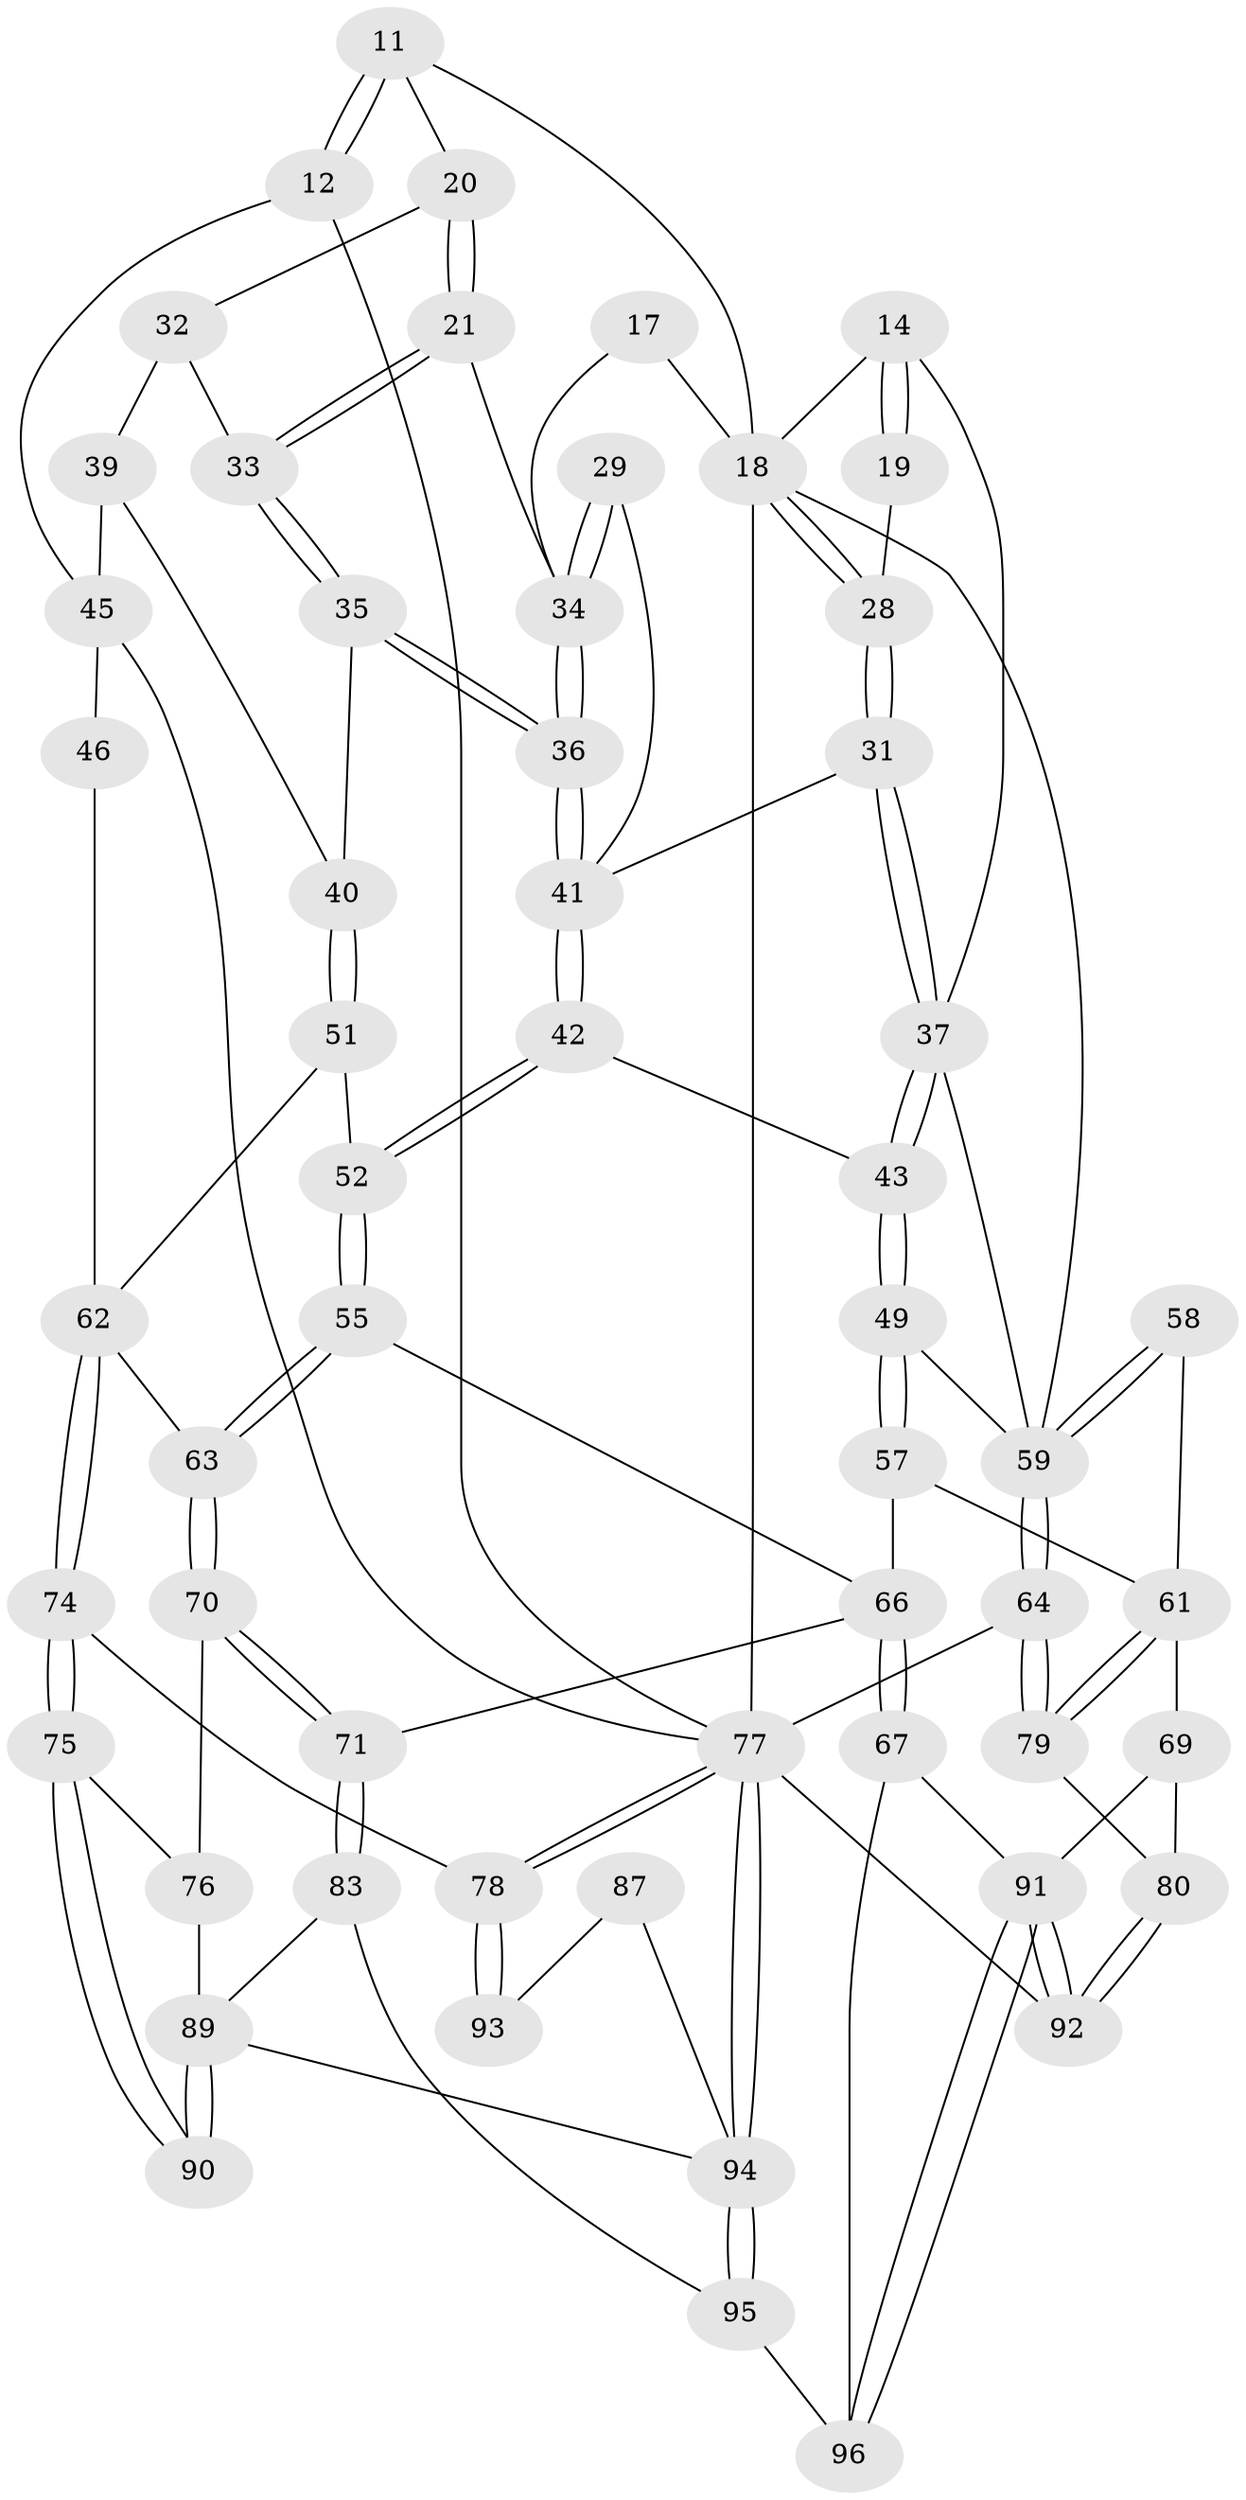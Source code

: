 // original degree distribution, {3: 0.020833333333333332, 4: 0.23958333333333334, 5: 0.5208333333333334, 6: 0.21875}
// Generated by graph-tools (version 1.1) at 2025/06/03/04/25 22:06:05]
// undirected, 57 vertices, 130 edges
graph export_dot {
graph [start="1"]
  node [color=gray90,style=filled];
  11 [pos="+0.7032951476092455+0"];
  12 [pos="+1+0"];
  14 [pos="+0.17619055768564867+0.16698473182963264",super="+2+3"];
  17 [pos="+0.4648400362474863+0.13755037615774496"];
  18 [pos="+0.36535365113673934+0.10533056429951682",super="+10"];
  19 [pos="+0.18144242798533092+0.16507395738126182"];
  20 [pos="+0.6848637020647578+0"];
  21 [pos="+0.566013350963153+0.14143784170110849"];
  28 [pos="+0.35322265068801406+0.16524249496913543"];
  29 [pos="+0.4464518541710842+0.21049554093416117"];
  31 [pos="+0.3646428011204401+0.22664166804494176"];
  32 [pos="+0.6689438473320809+0.21677350560528452",super="+27"];
  33 [pos="+0.6153813941192339+0.22069020168266448"];
  34 [pos="+0.5237614028392161+0.28869147370951875",super="+22+23"];
  35 [pos="+0.5765154667607126+0.29131111559694256"];
  36 [pos="+0.5283772494242568+0.30291690270935157"];
  37 [pos="+0.3365869296704166+0.27000813209854896",super="+15+16"];
  39 [pos="+0.7249845412536006+0.31075682392905235",super="+38+26"];
  40 [pos="+0.6468901529620148+0.3239361077765414"];
  41 [pos="+0.5147151857979877+0.32239042712515187",super="+30"];
  42 [pos="+0.4974418852606115+0.364340780669649"];
  43 [pos="+0.33742979051599964+0.3315360769132255"];
  45 [pos="+0.9321684572859857+0.4569647845086473",super="+44"];
  46 [pos="+0.8125151428217131+0.49018133124165"];
  49 [pos="+0.28490006539504426+0.40649859516923387"];
  51 [pos="+0.6143524441855739+0.42110489454513217"];
  52 [pos="+0.5115167215599811+0.42558403316159793"];
  55 [pos="+0.48723406122432966+0.48757795084223177"];
  57 [pos="+0.3203298427225709+0.5023682349122363"];
  58 [pos="+0.11644056366611837+0.4854574797527916"];
  59 [pos="+0+0.5449603702502169",super="+50"];
  61 [pos="+0.19350404356395+0.6345904739008955",super="+60"];
  62 [pos="+0.7876753186092295+0.5314812850280157",super="+53"];
  63 [pos="+0.5961000940825257+0.5661461222037139"];
  64 [pos="+0+0.6259709825731403"];
  66 [pos="+0.46164578032569725+0.7451893295065027",super="+56"];
  67 [pos="+0.3868278442455583+0.799199305917218"];
  69 [pos="+0.239409758264573+0.7457884809186469"];
  70 [pos="+0.532926731921579+0.7363732663140576"];
  71 [pos="+0.5169533089521866+0.740176054554112"];
  74 [pos="+0.8187618193327999+0.7143688181826021"];
  75 [pos="+0.7311872643286156+0.7648567621576272"];
  76 [pos="+0.6225990131644071+0.7564428729078948"];
  77 [pos="+1+1",super="+13+65+54"];
  78 [pos="+1+1",super="+73"];
  79 [pos="+0+0.6309377416703408"];
  80 [pos="+0.11291752997802203+0.8165071803237434"];
  83 [pos="+0.5778611555324189+0.9115141260684092"];
  87 [pos="+0.7835407452631848+1"];
  89 [pos="+0.7137974586575647+1",super="+82+81"];
  90 [pos="+0.7065376675178059+0.8702674499489232"];
  91 [pos="+0.09558188310894648+1",super="+68"];
  92 [pos="+0+1"];
  93 [pos="+0.9333795764922233+0.9076585951889423",super="+86"];
  94 [pos="+0.7234679107903468+1",super="+88"];
  95 [pos="+0.5486910933520941+1",super="+84"];
  96 [pos="+0.25817933763736683+1",super="+85"];
  11 -- 12;
  11 -- 12;
  11 -- 20;
  11 -- 18;
  12 -- 77;
  12 -- 45;
  14 -- 19 [weight=2];
  14 -- 19;
  14 -- 18;
  14 -- 37 [weight=2];
  17 -- 18 [weight=2];
  17 -- 34;
  18 -- 28;
  18 -- 28;
  18 -- 77 [weight=2];
  18 -- 59;
  19 -- 28;
  20 -- 21;
  20 -- 21;
  20 -- 32;
  21 -- 33;
  21 -- 33;
  21 -- 34;
  28 -- 31;
  28 -- 31;
  29 -- 34 [weight=2];
  29 -- 34;
  29 -- 41;
  31 -- 37;
  31 -- 37;
  31 -- 41;
  32 -- 33;
  32 -- 39 [weight=2];
  33 -- 35;
  33 -- 35;
  34 -- 36;
  34 -- 36;
  35 -- 36;
  35 -- 36;
  35 -- 40;
  36 -- 41;
  36 -- 41;
  37 -- 43;
  37 -- 43;
  37 -- 59 [weight=2];
  39 -- 40;
  39 -- 45 [weight=2];
  40 -- 51;
  40 -- 51;
  41 -- 42;
  41 -- 42;
  42 -- 43;
  42 -- 52;
  42 -- 52;
  43 -- 49;
  43 -- 49;
  45 -- 46 [weight=2];
  45 -- 77;
  46 -- 62;
  49 -- 57;
  49 -- 57;
  49 -- 59;
  51 -- 52;
  51 -- 62;
  52 -- 55;
  52 -- 55;
  55 -- 63;
  55 -- 63;
  55 -- 66;
  57 -- 66;
  57 -- 61;
  58 -- 59 [weight=2];
  58 -- 59;
  58 -- 61;
  59 -- 64;
  59 -- 64;
  61 -- 79;
  61 -- 79;
  61 -- 69;
  62 -- 63;
  62 -- 74;
  62 -- 74;
  63 -- 70;
  63 -- 70;
  64 -- 79;
  64 -- 79;
  64 -- 77;
  66 -- 67;
  66 -- 67;
  66 -- 71;
  67 -- 96;
  67 -- 91;
  69 -- 80;
  69 -- 91;
  70 -- 71;
  70 -- 71;
  70 -- 76;
  71 -- 83;
  71 -- 83;
  74 -- 75;
  74 -- 75;
  74 -- 78;
  75 -- 76;
  75 -- 90;
  75 -- 90;
  76 -- 89;
  77 -- 78 [weight=2];
  77 -- 78;
  77 -- 94;
  77 -- 94;
  77 -- 92;
  78 -- 93 [weight=2];
  78 -- 93;
  79 -- 80;
  80 -- 92;
  80 -- 92;
  83 -- 89;
  83 -- 95;
  87 -- 93 [weight=2];
  87 -- 94;
  89 -- 90 [weight=2];
  89 -- 90;
  89 -- 94;
  91 -- 92;
  91 -- 92;
  91 -- 96;
  91 -- 96;
  94 -- 95;
  94 -- 95;
  95 -- 96 [weight=2];
}
